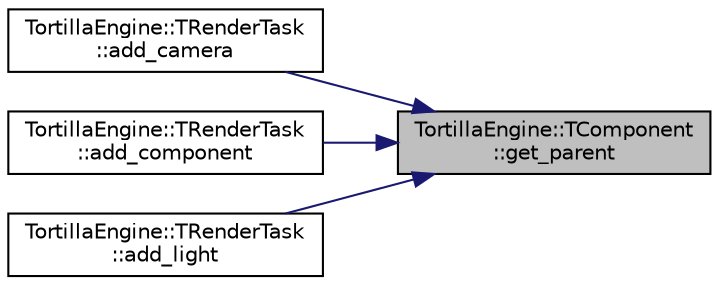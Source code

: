 digraph "TortillaEngine::TComponent::get_parent"
{
 // LATEX_PDF_SIZE
  edge [fontname="Helvetica",fontsize="10",labelfontname="Helvetica",labelfontsize="10"];
  node [fontname="Helvetica",fontsize="10",shape=record];
  rankdir="RL";
  Node1 [label="TortillaEngine::TComponent\l::get_parent",height=0.2,width=0.4,color="black", fillcolor="grey75", style="filled", fontcolor="black",tooltip="Gets a refence of the entity this component is attached to."];
  Node1 -> Node2 [dir="back",color="midnightblue",fontsize="10",style="solid",fontname="Helvetica"];
  Node2 [label="TortillaEngine::TRenderTask\l::add_camera",height=0.2,width=0.4,color="black", fillcolor="white", style="filled",URL="$class_tortilla_engine_1_1_t_render_task.html#adaed58553a55349c8782a3f54af26f89",tooltip="Adds a camera to the subscribed component collection."];
  Node1 -> Node3 [dir="back",color="midnightblue",fontsize="10",style="solid",fontname="Helvetica"];
  Node3 [label="TortillaEngine::TRenderTask\l::add_component",height=0.2,width=0.4,color="black", fillcolor="white", style="filled",URL="$class_tortilla_engine_1_1_t_render_task.html#a43cefc3bf25eb64c51032b4c7d2d670d",tooltip="Adds a model/mesh to the subscribed component collection."];
  Node1 -> Node4 [dir="back",color="midnightblue",fontsize="10",style="solid",fontname="Helvetica"];
  Node4 [label="TortillaEngine::TRenderTask\l::add_light",height=0.2,width=0.4,color="black", fillcolor="white", style="filled",URL="$class_tortilla_engine_1_1_t_render_task.html#ab6ed5585e230d90f785647bd3fadb75e",tooltip="Adds a light to the subscribed component collection."];
}

